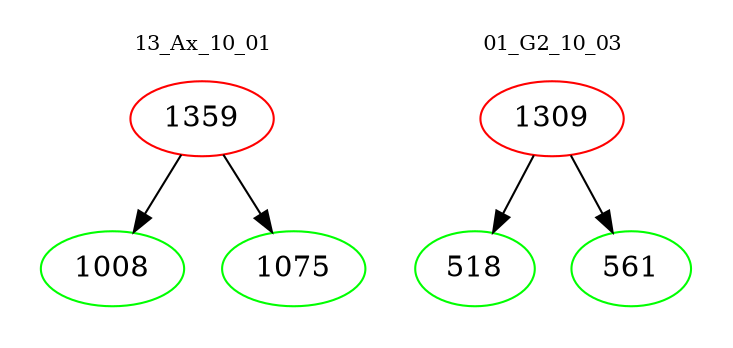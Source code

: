 digraph{
subgraph cluster_0 {
color = white
label = "13_Ax_10_01";
fontsize=10;
T0_1359 [label="1359", color="red"]
T0_1359 -> T0_1008 [color="black"]
T0_1008 [label="1008", color="green"]
T0_1359 -> T0_1075 [color="black"]
T0_1075 [label="1075", color="green"]
}
subgraph cluster_1 {
color = white
label = "01_G2_10_03";
fontsize=10;
T1_1309 [label="1309", color="red"]
T1_1309 -> T1_518 [color="black"]
T1_518 [label="518", color="green"]
T1_1309 -> T1_561 [color="black"]
T1_561 [label="561", color="green"]
}
}
